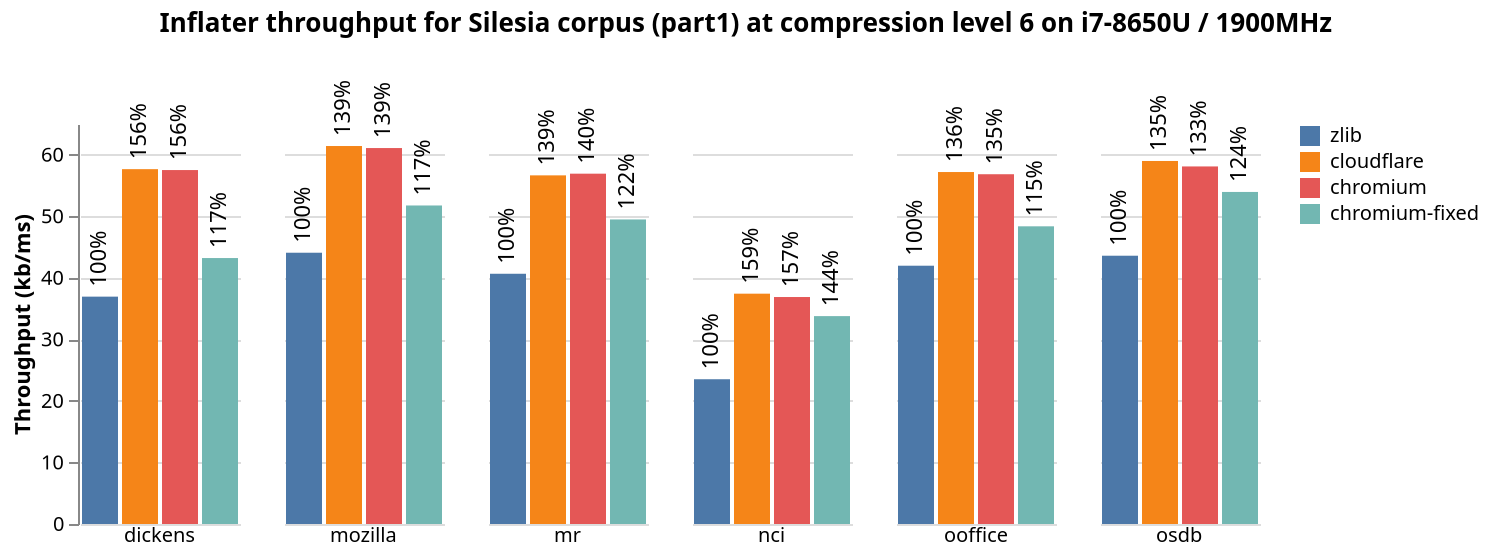 {
  "$schema": "https://vega.github.io/schema/vega-lite/v5.json",
  "title": {
    "text": "Inflater throughput for Silesia corpus (part1) at compression level 6 on i7-8650U / 1900MHz",
    "anchor": "middle",
    "offset": 20
  },
  "data": {
    "values": [
      {
        "level": "6",
        "type": "chromium",
        "ratio": "2.63",
        "throughput": "57.29",
        "file": "dickens"
      },
      {
        "level": "6",
        "type": "chromium",
        "ratio": "2.63",
        "throughput": "57.66",
        "file": "dickens"
      },
      {
        "level": "6",
        "type": "chromium",
        "ratio": "2.63",
        "throughput": "57.69",
        "file": "dickens"
      },
      {
        "level": "6",
        "type": "chromium",
        "ratio": "2.63",
        "throughput": "57.35",
        "file": "dickens"
      },
      {
        "level": "6",
        "type": "chromium",
        "ratio": "2.63",
        "throughput": "57.59",
        "file": "dickens"
      },
      {
        "level": "6",
        "type": "chromium-fixed",
        "ratio": "2.63",
        "throughput": "43.23",
        "file": "dickens"
      },
      {
        "level": "6",
        "type": "chromium-fixed",
        "ratio": "2.63",
        "throughput": "43.13",
        "file": "dickens"
      },
      {
        "level": "6",
        "type": "chromium-fixed",
        "ratio": "2.63",
        "throughput": "43.21",
        "file": "dickens"
      },
      {
        "level": "6",
        "type": "chromium-fixed",
        "ratio": "2.63",
        "throughput": "43.25",
        "file": "dickens"
      },
      {
        "level": "6",
        "type": "chromium-fixed",
        "ratio": "2.63",
        "throughput": "43.27",
        "file": "dickens"
      },
      {
        "level": "6",
        "type": "cloudflare",
        "ratio": "2.63",
        "throughput": "57.72",
        "file": "dickens"
      },
      {
        "level": "6",
        "type": "cloudflare",
        "ratio": "2.63",
        "throughput": "57.69",
        "file": "dickens"
      },
      {
        "level": "6",
        "type": "cloudflare",
        "ratio": "2.63",
        "throughput": "57.69",
        "file": "dickens"
      },
      {
        "level": "6",
        "type": "cloudflare",
        "ratio": "2.63",
        "throughput": "57.55",
        "file": "dickens"
      },
      {
        "level": "6",
        "type": "cloudflare",
        "ratio": "2.63",
        "throughput": "57.66",
        "file": "dickens"
      },
      {
        "level": "6",
        "type": "zlib",
        "ratio": "2.63",
        "throughput": "36.91",
        "file": "dickens"
      },
      {
        "level": "6",
        "type": "zlib",
        "ratio": "2.63",
        "throughput": "36.96",
        "file": "dickens"
      },
      {
        "level": "6",
        "type": "zlib",
        "ratio": "2.63",
        "throughput": "36.98",
        "file": "dickens"
      },
      {
        "level": "6",
        "type": "zlib",
        "ratio": "2.63",
        "throughput": "36.90",
        "file": "dickens"
      },
      {
        "level": "6",
        "type": "zlib",
        "ratio": "2.63",
        "throughput": "36.98",
        "file": "dickens"
      },
      {
        "level": "6",
        "type": "chromium-fixed",
        "ratio": "2.68",
        "throughput": "51.83",
        "file": "mozilla"
      },
      {
        "level": "6",
        "type": "chromium-fixed",
        "ratio": "2.68",
        "throughput": "51.95",
        "file": "mozilla"
      },
      {
        "level": "6",
        "type": "chromium-fixed",
        "ratio": "2.68",
        "throughput": "51.90",
        "file": "mozilla"
      },
      {
        "level": "6",
        "type": "chromium-fixed",
        "ratio": "2.68",
        "throughput": "52.00",
        "file": "mozilla"
      },
      {
        "level": "6",
        "type": "chromium-fixed",
        "ratio": "2.68",
        "throughput": "51.12",
        "file": "mozilla"
      },
      {
        "level": "6",
        "type": "chromium",
        "ratio": "2.68",
        "throughput": "61.32",
        "file": "mozilla"
      },
      {
        "level": "6",
        "type": "chromium",
        "ratio": "2.68",
        "throughput": "60.85",
        "file": "mozilla"
      },
      {
        "level": "6",
        "type": "chromium",
        "ratio": "2.68",
        "throughput": "61.09",
        "file": "mozilla"
      },
      {
        "level": "6",
        "type": "chromium",
        "ratio": "2.68",
        "throughput": "61.05",
        "file": "mozilla"
      },
      {
        "level": "6",
        "type": "chromium",
        "ratio": "2.68",
        "throughput": "61.15",
        "file": "mozilla"
      },
      {
        "level": "6",
        "type": "cloudflare",
        "ratio": "2.68",
        "throughput": "61.73",
        "file": "mozilla"
      },
      {
        "level": "6",
        "type": "cloudflare",
        "ratio": "2.68",
        "throughput": "60.92",
        "file": "mozilla"
      },
      {
        "level": "6",
        "type": "cloudflare",
        "ratio": "2.68",
        "throughput": "61.59",
        "file": "mozilla"
      },
      {
        "level": "6",
        "type": "cloudflare",
        "ratio": "2.68",
        "throughput": "61.25",
        "file": "mozilla"
      },
      {
        "level": "6",
        "type": "cloudflare",
        "ratio": "2.68",
        "throughput": "61.62",
        "file": "mozilla"
      },
      {
        "level": "6",
        "type": "zlib",
        "ratio": "2.68",
        "throughput": "44.24",
        "file": "mozilla"
      },
      {
        "level": "6",
        "type": "zlib",
        "ratio": "2.68",
        "throughput": "44.21",
        "file": "mozilla"
      },
      {
        "level": "6",
        "type": "zlib",
        "ratio": "2.68",
        "throughput": "44.23",
        "file": "mozilla"
      },
      {
        "level": "6",
        "type": "zlib",
        "ratio": "2.68",
        "throughput": "44.19",
        "file": "mozilla"
      },
      {
        "level": "6",
        "type": "zlib",
        "ratio": "2.68",
        "throughput": "43.54",
        "file": "mozilla"
      },
      {
        "level": "6",
        "type": "chromium-fixed",
        "ratio": "2.71",
        "throughput": "49.44",
        "file": "mr"
      },
      {
        "level": "6",
        "type": "chromium-fixed",
        "ratio": "2.71",
        "throughput": "49.46",
        "file": "mr"
      },
      {
        "level": "6",
        "type": "chromium-fixed",
        "ratio": "2.71",
        "throughput": "49.59",
        "file": "mr"
      },
      {
        "level": "6",
        "type": "chromium-fixed",
        "ratio": "2.71",
        "throughput": "49.44",
        "file": "mr"
      },
      {
        "level": "6",
        "type": "chromium-fixed",
        "ratio": "2.71",
        "throughput": "49.51",
        "file": "mr"
      },
      {
        "level": "6",
        "type": "chromium",
        "ratio": "2.71",
        "throughput": "56.72",
        "file": "mr"
      },
      {
        "level": "6",
        "type": "chromium",
        "ratio": "2.71",
        "throughput": "56.98",
        "file": "mr"
      },
      {
        "level": "6",
        "type": "chromium",
        "ratio": "2.71",
        "throughput": "56.95",
        "file": "mr"
      },
      {
        "level": "6",
        "type": "chromium",
        "ratio": "2.71",
        "throughput": "56.95",
        "file": "mr"
      },
      {
        "level": "6",
        "type": "chromium",
        "ratio": "2.71",
        "throughput": "57.04",
        "file": "mr"
      },
      {
        "level": "6",
        "type": "cloudflare",
        "ratio": "2.71",
        "throughput": "56.56",
        "file": "mr"
      },
      {
        "level": "6",
        "type": "cloudflare",
        "ratio": "2.71",
        "throughput": "56.79",
        "file": "mr"
      },
      {
        "level": "6",
        "type": "cloudflare",
        "ratio": "2.71",
        "throughput": "56.66",
        "file": "mr"
      },
      {
        "level": "6",
        "type": "cloudflare",
        "ratio": "2.71",
        "throughput": "56.66",
        "file": "mr"
      },
      {
        "level": "6",
        "type": "cloudflare",
        "ratio": "2.71",
        "throughput": "56.60",
        "file": "mr"
      },
      {
        "level": "6",
        "type": "zlib",
        "ratio": "2.71",
        "throughput": "40.71",
        "file": "mr"
      },
      {
        "level": "6",
        "type": "zlib",
        "ratio": "2.71",
        "throughput": "40.61",
        "file": "mr"
      },
      {
        "level": "6",
        "type": "zlib",
        "ratio": "2.71",
        "throughput": "40.76",
        "file": "mr"
      },
      {
        "level": "6",
        "type": "zlib",
        "ratio": "2.71",
        "throughput": "40.66",
        "file": "mr"
      },
      {
        "level": "6",
        "type": "zlib",
        "ratio": "2.71",
        "throughput": "40.58",
        "file": "mr"
      },
      {
        "level": "6",
        "type": "chromium-fixed",
        "ratio": "10.48",
        "throughput": "34.07",
        "file": "nci"
      },
      {
        "level": "6",
        "type": "chromium-fixed",
        "ratio": "10.48",
        "throughput": "33.95",
        "file": "nci"
      },
      {
        "level": "6",
        "type": "chromium-fixed",
        "ratio": "10.48",
        "throughput": "32.97",
        "file": "nci"
      },
      {
        "level": "6",
        "type": "chromium-fixed",
        "ratio": "10.48",
        "throughput": "33.91",
        "file": "nci"
      },
      {
        "level": "6",
        "type": "chromium-fixed",
        "ratio": "10.48",
        "throughput": "34.01",
        "file": "nci"
      },
      {
        "level": "6",
        "type": "chromium",
        "ratio": "10.48",
        "throughput": "36.86",
        "file": "nci"
      },
      {
        "level": "6",
        "type": "chromium",
        "ratio": "10.48",
        "throughput": "36.78",
        "file": "nci"
      },
      {
        "level": "6",
        "type": "chromium",
        "ratio": "10.48",
        "throughput": "36.89",
        "file": "nci"
      },
      {
        "level": "6",
        "type": "chromium",
        "ratio": "10.48",
        "throughput": "36.93",
        "file": "nci"
      },
      {
        "level": "6",
        "type": "chromium",
        "ratio": "10.48",
        "throughput": "36.96",
        "file": "nci"
      },
      {
        "level": "6",
        "type": "cloudflare",
        "ratio": "10.48",
        "throughput": "37.30",
        "file": "nci"
      },
      {
        "level": "6",
        "type": "cloudflare",
        "ratio": "10.48",
        "throughput": "37.43",
        "file": "nci"
      },
      {
        "level": "6",
        "type": "cloudflare",
        "ratio": "10.48",
        "throughput": "37.50",
        "file": "nci"
      },
      {
        "level": "6",
        "type": "cloudflare",
        "ratio": "10.48",
        "throughput": "37.47",
        "file": "nci"
      },
      {
        "level": "6",
        "type": "cloudflare",
        "ratio": "10.48",
        "throughput": "37.44",
        "file": "nci"
      },
      {
        "level": "6",
        "type": "zlib",
        "ratio": "10.48",
        "throughput": "23.53",
        "file": "nci"
      },
      {
        "level": "6",
        "type": "zlib",
        "ratio": "10.48",
        "throughput": "23.47",
        "file": "nci"
      },
      {
        "level": "6",
        "type": "zlib",
        "ratio": "10.48",
        "throughput": "23.51",
        "file": "nci"
      },
      {
        "level": "6",
        "type": "zlib",
        "ratio": "10.48",
        "throughput": "23.59",
        "file": "nci"
      },
      {
        "level": "6",
        "type": "zlib",
        "ratio": "10.48",
        "throughput": "23.52",
        "file": "nci"
      },
      {
        "level": "6",
        "type": "chromium-fixed",
        "ratio": "1.99",
        "throughput": "48.38",
        "file": "ooffice"
      },
      {
        "level": "6",
        "type": "chromium-fixed",
        "ratio": "1.99",
        "throughput": "48.36",
        "file": "ooffice"
      },
      {
        "level": "6",
        "type": "chromium-fixed",
        "ratio": "1.99",
        "throughput": "48.34",
        "file": "ooffice"
      },
      {
        "level": "6",
        "type": "chromium-fixed",
        "ratio": "1.99",
        "throughput": "48.38",
        "file": "ooffice"
      },
      {
        "level": "6",
        "type": "chromium-fixed",
        "ratio": "1.99",
        "throughput": "48.41",
        "file": "ooffice"
      },
      {
        "level": "6",
        "type": "chromium",
        "ratio": "1.99",
        "throughput": "56.81",
        "file": "ooffice"
      },
      {
        "level": "6",
        "type": "chromium",
        "ratio": "1.99",
        "throughput": "56.75",
        "file": "ooffice"
      },
      {
        "level": "6",
        "type": "chromium",
        "ratio": "1.99",
        "throughput": "56.75",
        "file": "ooffice"
      },
      {
        "level": "6",
        "type": "chromium",
        "ratio": "1.99",
        "throughput": "56.94",
        "file": "ooffice"
      },
      {
        "level": "6",
        "type": "chromium",
        "ratio": "1.99",
        "throughput": "56.94",
        "file": "ooffice"
      },
      {
        "level": "6",
        "type": "cloudflare",
        "ratio": "1.99",
        "throughput": "57.20",
        "file": "ooffice"
      },
      {
        "level": "6",
        "type": "cloudflare",
        "ratio": "1.99",
        "throughput": "57.17",
        "file": "ooffice"
      },
      {
        "level": "6",
        "type": "cloudflare",
        "ratio": "1.99",
        "throughput": "57.20",
        "file": "ooffice"
      },
      {
        "level": "6",
        "type": "cloudflare",
        "ratio": "1.99",
        "throughput": "57.20",
        "file": "ooffice"
      },
      {
        "level": "6",
        "type": "cloudflare",
        "ratio": "1.99",
        "throughput": "57.20",
        "file": "ooffice"
      },
      {
        "level": "6",
        "type": "zlib",
        "ratio": "1.99",
        "throughput": "41.78",
        "file": "ooffice"
      },
      {
        "level": "6",
        "type": "zlib",
        "ratio": "1.99",
        "throughput": "42.03",
        "file": "ooffice"
      },
      {
        "level": "6",
        "type": "zlib",
        "ratio": "1.99",
        "throughput": "42.03",
        "file": "ooffice"
      },
      {
        "level": "6",
        "type": "zlib",
        "ratio": "1.99",
        "throughput": "41.99",
        "file": "ooffice"
      },
      {
        "level": "6",
        "type": "zlib",
        "ratio": "1.99",
        "throughput": "42.03",
        "file": "ooffice"
      },
      {
        "level": "6",
        "type": "chromium-fixed",
        "ratio": "2.73",
        "throughput": "54.32",
        "file": "osdb"
      },
      {
        "level": "6",
        "type": "chromium-fixed",
        "ratio": "2.73",
        "throughput": "54.44",
        "file": "osdb"
      },
      {
        "level": "6",
        "type": "chromium-fixed",
        "ratio": "2.73",
        "throughput": "54.50",
        "file": "osdb"
      },
      {
        "level": "6",
        "type": "chromium-fixed",
        "ratio": "2.73",
        "throughput": "54.23",
        "file": "osdb"
      },
      {
        "level": "6",
        "type": "chromium-fixed",
        "ratio": "2.73",
        "throughput": "52.30",
        "file": "osdb"
      },
      {
        "level": "6",
        "type": "chromium",
        "ratio": "2.73",
        "throughput": "58.30",
        "file": "osdb"
      },
      {
        "level": "6",
        "type": "chromium",
        "ratio": "2.73",
        "throughput": "58.24",
        "file": "osdb"
      },
      {
        "level": "6",
        "type": "chromium",
        "ratio": "2.73",
        "throughput": "58.17",
        "file": "osdb"
      },
      {
        "level": "6",
        "type": "chromium",
        "ratio": "2.73",
        "throughput": "57.64",
        "file": "osdb"
      },
      {
        "level": "6",
        "type": "chromium",
        "ratio": "2.73",
        "throughput": "58.17",
        "file": "osdb"
      },
      {
        "level": "6",
        "type": "cloudflare",
        "ratio": "2.73",
        "throughput": "58.57",
        "file": "osdb"
      },
      {
        "level": "6",
        "type": "cloudflare",
        "ratio": "2.73",
        "throughput": "59.12",
        "file": "osdb"
      },
      {
        "level": "6",
        "type": "cloudflare",
        "ratio": "2.73",
        "throughput": "59.16",
        "file": "osdb"
      },
      {
        "level": "6",
        "type": "cloudflare",
        "ratio": "2.73",
        "throughput": "59.16",
        "file": "osdb"
      },
      {
        "level": "6",
        "type": "cloudflare",
        "ratio": "2.73",
        "throughput": "58.95",
        "file": "osdb"
      },
      {
        "level": "6",
        "type": "zlib",
        "ratio": "2.73",
        "throughput": "43.59",
        "file": "osdb"
      },
      {
        "level": "6",
        "type": "zlib",
        "ratio": "2.73",
        "throughput": "43.51",
        "file": "osdb"
      },
      {
        "level": "6",
        "type": "zlib",
        "ratio": "2.73",
        "throughput": "43.61",
        "file": "osdb"
      },
      {
        "level": "6",
        "type": "zlib",
        "ratio": "2.73",
        "throughput": "43.61",
        "file": "osdb"
      },
      {
        "level": "6",
        "type": "zlib",
        "ratio": "2.73",
        "throughput": "43.66",
        "file": "osdb"
      }
    ]
  },
  "transform": [
    {
      "filter": "datum.type == 'isal' ? datum.level == 6 : datum.level == 6"
    },
    {
      "aggregate": [
        {
          "op": "mean",
          "field": "throughput",
          "as": "throughput_mean"
        }
      ],
      "groupby": [
        "type",
        "file"
      ]
    },
    {
      "lookup": "type",
      "from": {
        "data": {
          "values": [
            {
              "type": "chromium",
              "new-type": "chromium"
            },
            {
              "type": "chromium-fixed",
              "new-type": "chromium-fixed"
            },
            {
              "type": "cloudflare",
              "new-type": "cloudflare"
            },
            {
              "type": "zlib",
              "new-type": "zlib"
            }
          ]
        },
        "key": "type",
        "fields": [
          "new-type"
        ]
      }
    },
    {
      "lookup": "file",
      "from": {
        "data": {
          "values": [
            {
              "file": "ooffice",
              "default_val": "41.972"
            },
            {
              "file": "nci",
              "default_val": "23.524"
            },
            {
              "file": "mr",
              "default_val": "40.664"
            },
            {
              "file": "osdb",
              "default_val": "43.596"
            },
            {
              "file": "mozilla",
              "default_val": "44.082"
            },
            {
              "file": "dickens",
              "default_val": "36.946"
            }
          ]
        },
        "key": "file",
        "fields": [
          "default_val"
        ]
      }
    },
    {
      "calculate": "datum.throughput_mean/datum.default_val",
      "as": "default-val"
    }
  ],
  "facet": {
    "column": {
      "field": "file",
      "type": "nominal",
      "title": "",
      "header": {
        "labelAngle": 0,
        "labelAlign": "center",
        "labelAnchor": "middle",
        "labelOrient": "bottom"
      },
      "sort": [
        "dickens",
        "mozilla",
        "mr",
        "nci",
        "ooffice",
        "osdb"
      ]
    }
  },
  "spec": {
    "encoding": {
      "y": {
        "field": "throughput_mean",
        "type": "quantitative",
        "axis": {
          "title": "Throughput (kb/ms)",
          "grid": true
        }
      },
      "x": {
        "field": "new-type",
        "type": "nominal",
        "axis": {
          "labels": false,
          "ticks": false,
          "domainWidth": 0,
          "title": ""
        },
        "sort": [
          "zlib",
          "cloudflare",
          "jtkukunas",
          "ng",
          "chromium",
          "ipp",
          "isal"
        ]
      }
    },
    "layer": [
      {
        "mark": "bar",
        "encoding": {
          "color": {
            "field": "new-type",
            "type": "nominal",
            "legend": {
              "title": "",
              "offset": null,
              "zindex": 1
            },
            "sort": [
              "zlib",
              "cloudflare",
              "jtkukunas",
              "ng",
              "chromium",
              "ipp",
              "isal"
            ]
          }
        }
      },
      {
        "mark": {
          "type": "text",
          "dx": 5,
          "angle": 270,
          "baseline": "middle",
          "align": "left"
        },
        "encoding": {
          "text": {
            "field": "default-val",
            "type": "nominal",
            "format": ".0%"
          }
        }
      }
    ]
  },
  "config": {
    "view": {
      "stroke": "transparent"
    },
    "axis": {
      "domainWidth": 1
    }
  }
}